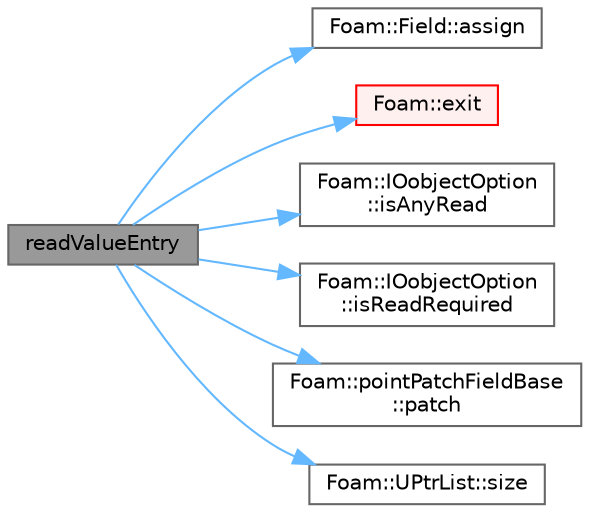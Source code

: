 digraph "readValueEntry"
{
 // LATEX_PDF_SIZE
  bgcolor="transparent";
  edge [fontname=Helvetica,fontsize=10,labelfontname=Helvetica,labelfontsize=10];
  node [fontname=Helvetica,fontsize=10,shape=box,height=0.2,width=0.4];
  rankdir="LR";
  Node1 [id="Node000001",label="readValueEntry",height=0.2,width=0.4,color="gray40", fillcolor="grey60", style="filled", fontcolor="black",tooltip=" "];
  Node1 -> Node2 [id="edge1_Node000001_Node000002",color="steelblue1",style="solid",tooltip=" "];
  Node2 [id="Node000002",label="Foam::Field::assign",height=0.2,width=0.4,color="grey40", fillcolor="white", style="filled",URL="$classFoam_1_1Field.html#aa7b3a82a081af3d6884143759c29a08a",tooltip=" "];
  Node1 -> Node3 [id="edge2_Node000001_Node000003",color="steelblue1",style="solid",tooltip=" "];
  Node3 [id="Node000003",label="Foam::exit",height=0.2,width=0.4,color="red", fillcolor="#FFF0F0", style="filled",URL="$namespaceFoam.html#ae0529b088aefc9f83b89dce5c31fda64",tooltip=" "];
  Node1 -> Node5 [id="edge3_Node000001_Node000005",color="steelblue1",style="solid",tooltip=" "];
  Node5 [id="Node000005",label="Foam::IOobjectOption\l::isAnyRead",height=0.2,width=0.4,color="grey40", fillcolor="white", style="filled",URL="$classFoam_1_1IOobjectOption.html#a4f978ae7dfc792c5dddb3703aef2d7ee",tooltip=" "];
  Node1 -> Node6 [id="edge4_Node000001_Node000006",color="steelblue1",style="solid",tooltip=" "];
  Node6 [id="Node000006",label="Foam::IOobjectOption\l::isReadRequired",height=0.2,width=0.4,color="grey40", fillcolor="white", style="filled",URL="$classFoam_1_1IOobjectOption.html#a2d91b81864fe718eb5b71da5ef097a00",tooltip=" "];
  Node1 -> Node7 [id="edge5_Node000001_Node000007",color="steelblue1",style="solid",tooltip=" "];
  Node7 [id="Node000007",label="Foam::pointPatchFieldBase\l::patch",height=0.2,width=0.4,color="grey40", fillcolor="white", style="filled",URL="$classFoam_1_1pointPatchFieldBase.html#a10767af63f60bc96f2cb739abdac2abc",tooltip=" "];
  Node1 -> Node8 [id="edge6_Node000001_Node000008",color="steelblue1",style="solid",tooltip=" "];
  Node8 [id="Node000008",label="Foam::UPtrList::size",height=0.2,width=0.4,color="grey40", fillcolor="white", style="filled",URL="$classFoam_1_1UPtrList.html#a95603446b248fe1ecf5dc59bcc2eaff0",tooltip=" "];
}
